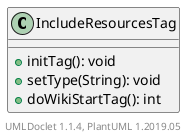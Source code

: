 @startuml

    class IncludeResourcesTag [[IncludeResourcesTag.html]] {
        +initTag(): void
        +setType(String): void
        +doWikiStartTag(): int
    }


    center footer UMLDoclet 1.1.4, PlantUML 1.2019.05
@enduml
